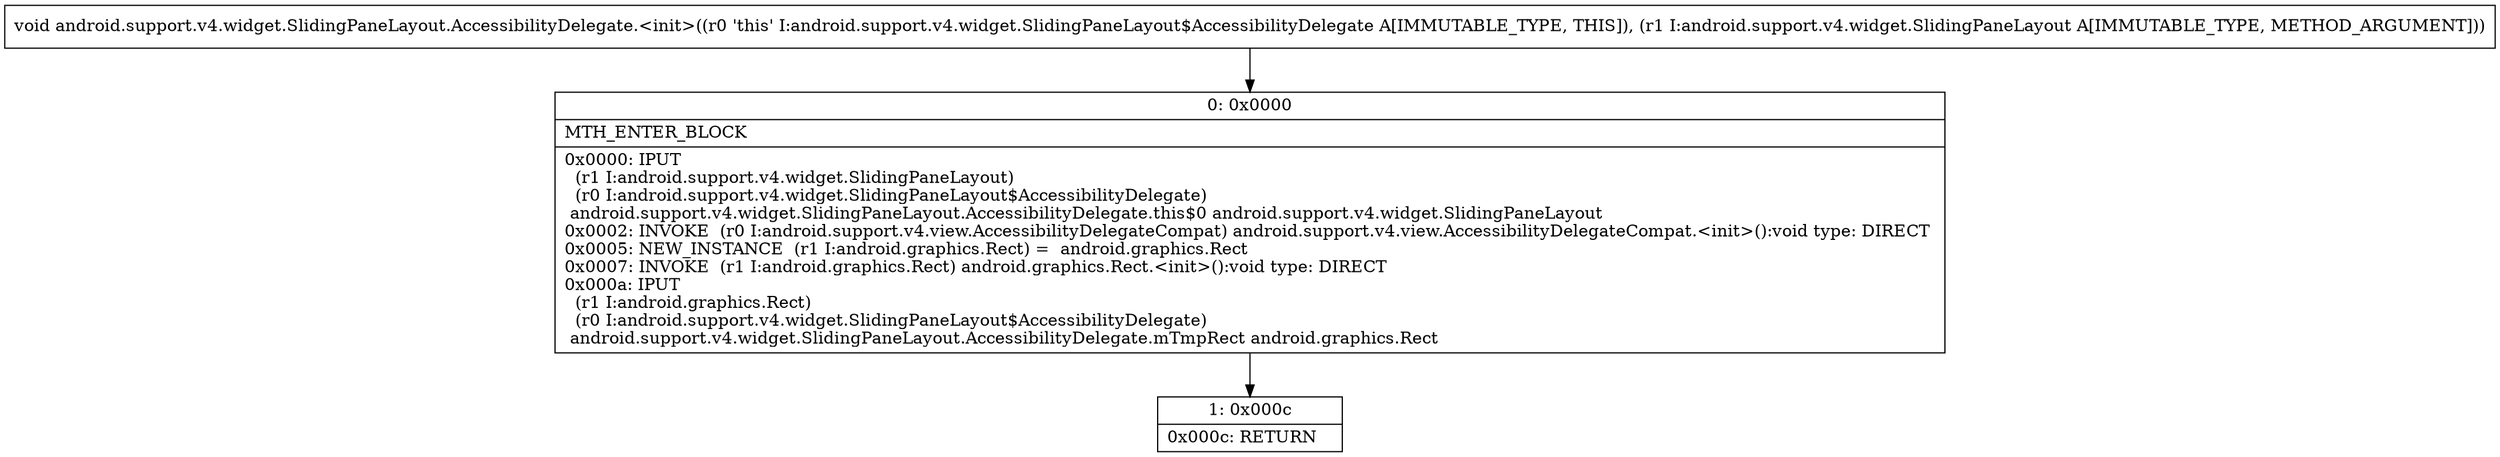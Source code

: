 digraph "CFG forandroid.support.v4.widget.SlidingPaneLayout.AccessibilityDelegate.\<init\>(Landroid\/support\/v4\/widget\/SlidingPaneLayout;)V" {
Node_0 [shape=record,label="{0\:\ 0x0000|MTH_ENTER_BLOCK\l|0x0000: IPUT  \l  (r1 I:android.support.v4.widget.SlidingPaneLayout)\l  (r0 I:android.support.v4.widget.SlidingPaneLayout$AccessibilityDelegate)\l android.support.v4.widget.SlidingPaneLayout.AccessibilityDelegate.this$0 android.support.v4.widget.SlidingPaneLayout \l0x0002: INVOKE  (r0 I:android.support.v4.view.AccessibilityDelegateCompat) android.support.v4.view.AccessibilityDelegateCompat.\<init\>():void type: DIRECT \l0x0005: NEW_INSTANCE  (r1 I:android.graphics.Rect) =  android.graphics.Rect \l0x0007: INVOKE  (r1 I:android.graphics.Rect) android.graphics.Rect.\<init\>():void type: DIRECT \l0x000a: IPUT  \l  (r1 I:android.graphics.Rect)\l  (r0 I:android.support.v4.widget.SlidingPaneLayout$AccessibilityDelegate)\l android.support.v4.widget.SlidingPaneLayout.AccessibilityDelegate.mTmpRect android.graphics.Rect \l}"];
Node_1 [shape=record,label="{1\:\ 0x000c|0x000c: RETURN   \l}"];
MethodNode[shape=record,label="{void android.support.v4.widget.SlidingPaneLayout.AccessibilityDelegate.\<init\>((r0 'this' I:android.support.v4.widget.SlidingPaneLayout$AccessibilityDelegate A[IMMUTABLE_TYPE, THIS]), (r1 I:android.support.v4.widget.SlidingPaneLayout A[IMMUTABLE_TYPE, METHOD_ARGUMENT])) }"];
MethodNode -> Node_0;
Node_0 -> Node_1;
}


